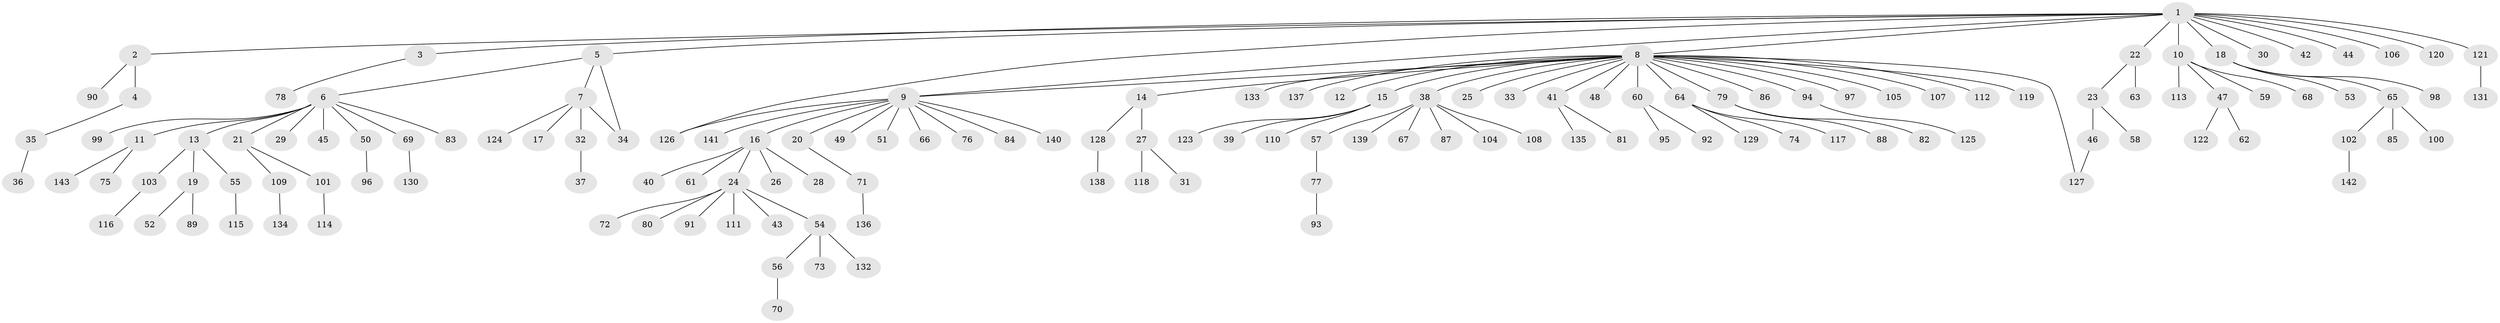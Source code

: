 // Generated by graph-tools (version 1.1) at 2025/01/03/09/25 03:01:55]
// undirected, 143 vertices, 146 edges
graph export_dot {
graph [start="1"]
  node [color=gray90,style=filled];
  1;
  2;
  3;
  4;
  5;
  6;
  7;
  8;
  9;
  10;
  11;
  12;
  13;
  14;
  15;
  16;
  17;
  18;
  19;
  20;
  21;
  22;
  23;
  24;
  25;
  26;
  27;
  28;
  29;
  30;
  31;
  32;
  33;
  34;
  35;
  36;
  37;
  38;
  39;
  40;
  41;
  42;
  43;
  44;
  45;
  46;
  47;
  48;
  49;
  50;
  51;
  52;
  53;
  54;
  55;
  56;
  57;
  58;
  59;
  60;
  61;
  62;
  63;
  64;
  65;
  66;
  67;
  68;
  69;
  70;
  71;
  72;
  73;
  74;
  75;
  76;
  77;
  78;
  79;
  80;
  81;
  82;
  83;
  84;
  85;
  86;
  87;
  88;
  89;
  90;
  91;
  92;
  93;
  94;
  95;
  96;
  97;
  98;
  99;
  100;
  101;
  102;
  103;
  104;
  105;
  106;
  107;
  108;
  109;
  110;
  111;
  112;
  113;
  114;
  115;
  116;
  117;
  118;
  119;
  120;
  121;
  122;
  123;
  124;
  125;
  126;
  127;
  128;
  129;
  130;
  131;
  132;
  133;
  134;
  135;
  136;
  137;
  138;
  139;
  140;
  141;
  142;
  143;
  1 -- 2;
  1 -- 3;
  1 -- 5;
  1 -- 8;
  1 -- 9;
  1 -- 10;
  1 -- 18;
  1 -- 22;
  1 -- 30;
  1 -- 42;
  1 -- 44;
  1 -- 106;
  1 -- 120;
  1 -- 121;
  1 -- 126;
  2 -- 4;
  2 -- 90;
  3 -- 78;
  4 -- 35;
  5 -- 6;
  5 -- 7;
  5 -- 34;
  6 -- 11;
  6 -- 13;
  6 -- 21;
  6 -- 29;
  6 -- 45;
  6 -- 50;
  6 -- 69;
  6 -- 83;
  6 -- 99;
  7 -- 17;
  7 -- 32;
  7 -- 34;
  7 -- 124;
  8 -- 9;
  8 -- 12;
  8 -- 14;
  8 -- 15;
  8 -- 25;
  8 -- 33;
  8 -- 38;
  8 -- 41;
  8 -- 48;
  8 -- 60;
  8 -- 64;
  8 -- 79;
  8 -- 86;
  8 -- 94;
  8 -- 97;
  8 -- 105;
  8 -- 107;
  8 -- 112;
  8 -- 119;
  8 -- 127;
  8 -- 133;
  8 -- 137;
  9 -- 16;
  9 -- 20;
  9 -- 49;
  9 -- 51;
  9 -- 66;
  9 -- 76;
  9 -- 84;
  9 -- 126;
  9 -- 140;
  9 -- 141;
  10 -- 47;
  10 -- 59;
  10 -- 68;
  10 -- 113;
  11 -- 75;
  11 -- 143;
  13 -- 19;
  13 -- 55;
  13 -- 103;
  14 -- 27;
  14 -- 128;
  15 -- 39;
  15 -- 110;
  15 -- 123;
  16 -- 24;
  16 -- 26;
  16 -- 28;
  16 -- 40;
  16 -- 61;
  18 -- 53;
  18 -- 65;
  18 -- 98;
  19 -- 52;
  19 -- 89;
  20 -- 71;
  21 -- 101;
  21 -- 109;
  22 -- 23;
  22 -- 63;
  23 -- 46;
  23 -- 58;
  24 -- 43;
  24 -- 54;
  24 -- 72;
  24 -- 80;
  24 -- 91;
  24 -- 111;
  27 -- 31;
  27 -- 118;
  32 -- 37;
  35 -- 36;
  38 -- 57;
  38 -- 67;
  38 -- 87;
  38 -- 104;
  38 -- 108;
  38 -- 139;
  41 -- 81;
  41 -- 135;
  46 -- 127;
  47 -- 62;
  47 -- 122;
  50 -- 96;
  54 -- 56;
  54 -- 73;
  54 -- 132;
  55 -- 115;
  56 -- 70;
  57 -- 77;
  60 -- 92;
  60 -- 95;
  64 -- 74;
  64 -- 117;
  64 -- 129;
  65 -- 85;
  65 -- 100;
  65 -- 102;
  69 -- 130;
  71 -- 136;
  77 -- 93;
  79 -- 82;
  79 -- 88;
  94 -- 125;
  101 -- 114;
  102 -- 142;
  103 -- 116;
  109 -- 134;
  121 -- 131;
  128 -- 138;
}
